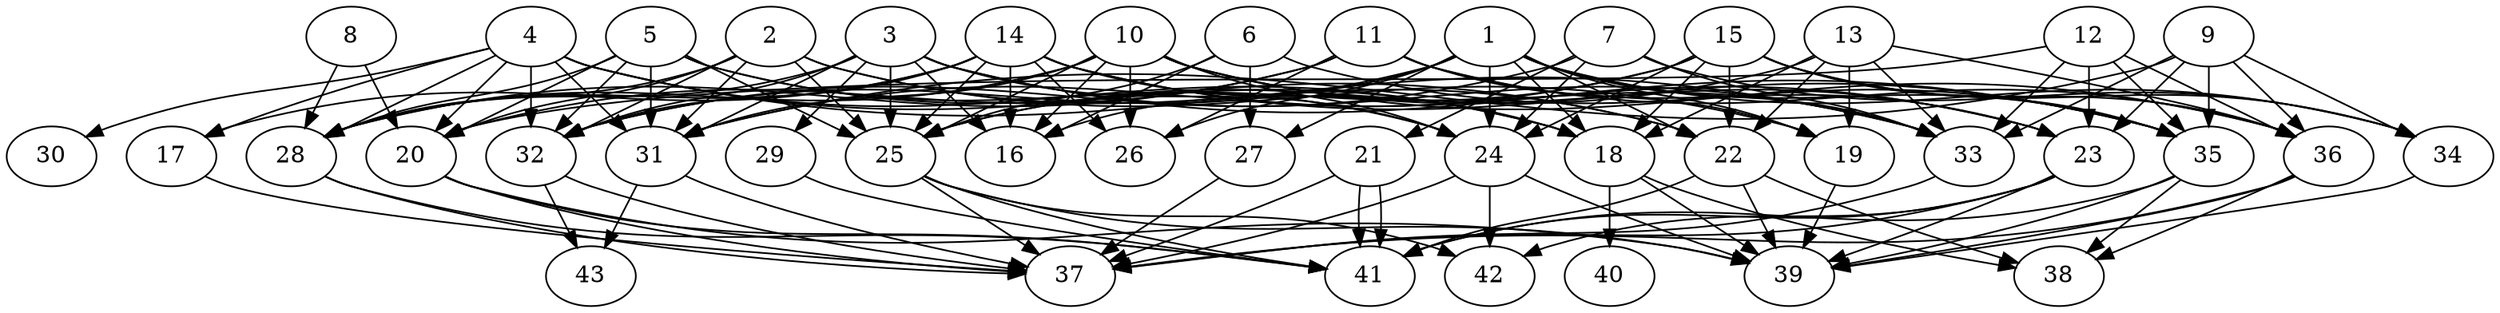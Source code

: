 // DAG (tier=3-complex, mode=compute, n=43, ccr=0.465, fat=0.766, density=0.602, regular=0.285, jump=0.330, mindata=1048576, maxdata=16777216)
// DAG automatically generated by daggen at Sun Aug 24 16:33:34 2025
// /home/ermia/Project/Environments/daggen/bin/daggen --dot --ccr 0.465 --fat 0.766 --regular 0.285 --density 0.602 --jump 0.330 --mindata 1048576 --maxdata 16777216 -n 43 
digraph G {
  1 [size="13413998697631092", alpha="0.05", expect_size="6706999348815546"]
  1 -> 16 [size ="504100848402432"]
  1 -> 18 [size ="504100848402432"]
  1 -> 19 [size ="504100848402432"]
  1 -> 22 [size ="504100848402432"]
  1 -> 24 [size ="504100848402432"]
  1 -> 26 [size ="504100848402432"]
  1 -> 27 [size ="504100848402432"]
  1 -> 32 [size ="504100848402432"]
  1 -> 33 [size ="504100848402432"]
  1 -> 34 [size ="504100848402432"]
  1 -> 35 [size ="504100848402432"]
  2 [size="3735695703475307520", alpha="0.12", expect_size="1867847851737653760"]
  2 -> 19 [size ="1617732726423552"]
  2 -> 20 [size ="1617732726423552"]
  2 -> 22 [size ="1617732726423552"]
  2 -> 25 [size ="1617732726423552"]
  2 -> 28 [size ="1617732726423552"]
  2 -> 31 [size ="1617732726423552"]
  2 -> 32 [size ="1617732726423552"]
  3 [size="677039331917854592", alpha="0.03", expect_size="338519665958927296"]
  3 -> 16 [size ="339315838156800"]
  3 -> 24 [size ="339315838156800"]
  3 -> 25 [size ="339315838156800"]
  3 -> 28 [size ="339315838156800"]
  3 -> 29 [size ="339315838156800"]
  3 -> 31 [size ="339315838156800"]
  3 -> 32 [size ="339315838156800"]
  3 -> 33 [size ="339315838156800"]
  3 -> 35 [size ="339315838156800"]
  4 [size="34549139873429408", alpha="0.19", expect_size="17274569936714704"]
  4 -> 17 [size ="1645576756133888"]
  4 -> 18 [size ="1645576756133888"]
  4 -> 20 [size ="1645576756133888"]
  4 -> 22 [size ="1645576756133888"]
  4 -> 28 [size ="1645576756133888"]
  4 -> 30 [size ="1645576756133888"]
  4 -> 31 [size ="1645576756133888"]
  4 -> 32 [size ="1645576756133888"]
  4 -> 33 [size ="1645576756133888"]
  5 [size="6030706056524981", alpha="0.01", expect_size="3015353028262490"]
  5 -> 18 [size ="528714844602368"]
  5 -> 20 [size ="528714844602368"]
  5 -> 24 [size ="528714844602368"]
  5 -> 25 [size ="528714844602368"]
  5 -> 28 [size ="528714844602368"]
  5 -> 31 [size ="528714844602368"]
  5 -> 32 [size ="528714844602368"]
  6 [size="156924288537373", alpha="0.19", expect_size="78462144268686"]
  6 -> 16 [size ="8830486315008"]
  6 -> 25 [size ="8830486315008"]
  6 -> 27 [size ="8830486315008"]
  6 -> 35 [size ="8830486315008"]
  7 [size="3960255050860887040", alpha="0.07", expect_size="1980127525430443520"]
  7 -> 21 [size ="1341941593669632"]
  7 -> 24 [size ="1341941593669632"]
  7 -> 32 [size ="1341941593669632"]
  7 -> 33 [size ="1341941593669632"]
  7 -> 34 [size ="1341941593669632"]
  8 [size="682938930541377920", alpha="0.17", expect_size="341469465270688960"]
  8 -> 20 [size ="460602526924800"]
  8 -> 28 [size ="460602526924800"]
  9 [size="1678787322247604992", alpha="0.12", expect_size="839393661123802496"]
  9 -> 23 [size ="1381054795481088"]
  9 -> 31 [size ="1381054795481088"]
  9 -> 33 [size ="1381054795481088"]
  9 -> 34 [size ="1381054795481088"]
  9 -> 35 [size ="1381054795481088"]
  9 -> 36 [size ="1381054795481088"]
  10 [size="1369114510888672", alpha="0.08", expect_size="684557255444336"]
  10 -> 16 [size ="22921107996672"]
  10 -> 23 [size ="22921107996672"]
  10 -> 24 [size ="22921107996672"]
  10 -> 25 [size ="22921107996672"]
  10 -> 26 [size ="22921107996672"]
  10 -> 28 [size ="22921107996672"]
  10 -> 31 [size ="22921107996672"]
  10 -> 33 [size ="22921107996672"]
  10 -> 36 [size ="22921107996672"]
  11 [size="28965438875946792", alpha="0.08", expect_size="14482719437973396"]
  11 -> 19 [size ="797114925842432"]
  11 -> 20 [size ="797114925842432"]
  11 -> 23 [size ="797114925842432"]
  11 -> 26 [size ="797114925842432"]
  11 -> 28 [size ="797114925842432"]
  11 -> 36 [size ="797114925842432"]
  12 [size="2027966091835362770944", alpha="0.04", expect_size="1013983045917681385472"]
  12 -> 20 [size ="1281731663495168"]
  12 -> 23 [size ="1281731663495168"]
  12 -> 33 [size ="1281731663495168"]
  12 -> 35 [size ="1281731663495168"]
  12 -> 36 [size ="1281731663495168"]
  13 [size="4365143556923326464", alpha="0.01", expect_size="2182571778461663232"]
  13 -> 18 [size ="21367596515328"]
  13 -> 19 [size ="21367596515328"]
  13 -> 22 [size ="21367596515328"]
  13 -> 25 [size ="21367596515328"]
  13 -> 33 [size ="21367596515328"]
  13 -> 36 [size ="21367596515328"]
  14 [size="185636739117822400", alpha="0.18", expect_size="92818369558911200"]
  14 -> 16 [size ="87842952839168"]
  14 -> 17 [size ="87842952839168"]
  14 -> 18 [size ="87842952839168"]
  14 -> 23 [size ="87842952839168"]
  14 -> 25 [size ="87842952839168"]
  14 -> 26 [size ="87842952839168"]
  14 -> 28 [size ="87842952839168"]
  14 -> 32 [size ="87842952839168"]
  14 -> 35 [size ="87842952839168"]
  15 [size="1757920295588194156544", alpha="0.02", expect_size="878960147794097078272"]
  15 -> 18 [size ="1165259826003968"]
  15 -> 22 [size ="1165259826003968"]
  15 -> 24 [size ="1165259826003968"]
  15 -> 25 [size ="1165259826003968"]
  15 -> 31 [size ="1165259826003968"]
  15 -> 34 [size ="1165259826003968"]
  15 -> 35 [size ="1165259826003968"]
  15 -> 36 [size ="1165259826003968"]
  16 [size="47150423654371688448", alpha="0.19", expect_size="23575211827185844224"]
  17 [size="1201543862728257536", alpha="0.01", expect_size="600771931364128768"]
  17 -> 37 [size ="2219208133836800"]
  18 [size="5168471067021801472", alpha="0.11", expect_size="2584235533510900736"]
  18 -> 38 [size ="2178194308333568"]
  18 -> 39 [size ="2178194308333568"]
  18 -> 40 [size ="2178194308333568"]
  19 [size="12251109178985318", alpha="0.20", expect_size="6125554589492659"]
  19 -> 39 [size ="194402601402368"]
  20 [size="2483678081581815296", alpha="0.20", expect_size="1241839040790907648"]
  20 -> 37 [size ="2081427587858432"]
  20 -> 39 [size ="2081427587858432"]
  20 -> 41 [size ="2081427587858432"]
  21 [size="302942137651875136", alpha="0.08", expect_size="151471068825937568"]
  21 -> 37 [size ="226566311247872"]
  21 -> 41 [size ="226566311247872"]
  21 -> 41 [size ="226566311247872"]
  22 [size="25171480394619420672", alpha="0.16", expect_size="12585740197309710336"]
  22 -> 38 [size ="68711457226752"]
  22 -> 39 [size ="68711457226752"]
  22 -> 41 [size ="68711457226752"]
  23 [size="2279967034753733632", alpha="0.18", expect_size="1139983517376866816"]
  23 -> 37 [size ="1244470129459200"]
  23 -> 39 [size ="1244470129459200"]
  23 -> 41 [size ="1244470129459200"]
  23 -> 42 [size ="1244470129459200"]
  24 [size="98760785200525869056", alpha="0.04", expect_size="49380392600262934528"]
  24 -> 37 [size ="170927920775168"]
  24 -> 39 [size ="170927920775168"]
  24 -> 42 [size ="170927920775168"]
  25 [size="2840652517686157824", alpha="0.19", expect_size="1420326258843078912"]
  25 -> 37 [size ="2109534961139712"]
  25 -> 39 [size ="2109534961139712"]
  25 -> 41 [size ="2109534961139712"]
  25 -> 42 [size ="2109534961139712"]
  26 [size="2509941083837187", alpha="0.07", expect_size="1254970541918593"]
  27 [size="35101722449704592", alpha="0.12", expect_size="17550861224852296"]
  27 -> 37 [size ="1035796324810752"]
  28 [size="2233378481117331456000", alpha="0.01", expect_size="1116689240558665728000"]
  28 -> 37 [size ="1366883617996800"]
  28 -> 41 [size ="1366883617996800"]
  29 [size="80997958071177440", alpha="0.00", expect_size="40498979035588720"]
  29 -> 41 [size ="1834958507212800"]
  30 [size="51156355971563544", alpha="0.07", expect_size="25578177985781772"]
  31 [size="224245075690586636288", alpha="0.11", expect_size="112122537845293318144"]
  31 -> 37 [size ="295283103629312"]
  31 -> 43 [size ="295283103629312"]
  32 [size="652929001905426048", alpha="0.13", expect_size="326464500952713024"]
  32 -> 37 [size ="1103997721116672"]
  32 -> 43 [size ="1103997721116672"]
  33 [size="509154471841059831808", alpha="0.11", expect_size="254577235920529915904"]
  33 -> 37 [size ="510101219704832"]
  34 [size="1708718563524608000000", alpha="0.07", expect_size="854359281762304000000"]
  34 -> 39 [size ="1143414456320000"]
  35 [size="935505629196975079424", alpha="0.06", expect_size="467752814598487539712"]
  35 -> 38 [size ="765222251921408"]
  35 -> 39 [size ="765222251921408"]
  35 -> 41 [size ="765222251921408"]
  36 [size="49921558326558656", alpha="0.12", expect_size="24960779163279328"]
  36 -> 37 [size ="1236920793300992"]
  36 -> 38 [size ="1236920793300992"]
  36 -> 39 [size ="1236920793300992"]
  37 [size="391490963522302080", alpha="0.17", expect_size="195745481761151040"]
  38 [size="1033035651739918794752", alpha="0.18", expect_size="516517825869959397376"]
  39 [size="118450634981705252864", alpha="0.19", expect_size="59225317490852626432"]
  40 [size="16429690922278396", alpha="0.00", expect_size="8214845461139198"]
  41 [size="2973454094756850", alpha="0.18", expect_size="1486727047378425"]
  42 [size="311702878321129600", alpha="0.16", expect_size="155851439160564800"]
  43 [size="1077901692494026112", alpha="0.08", expect_size="538950846247013056"]
}